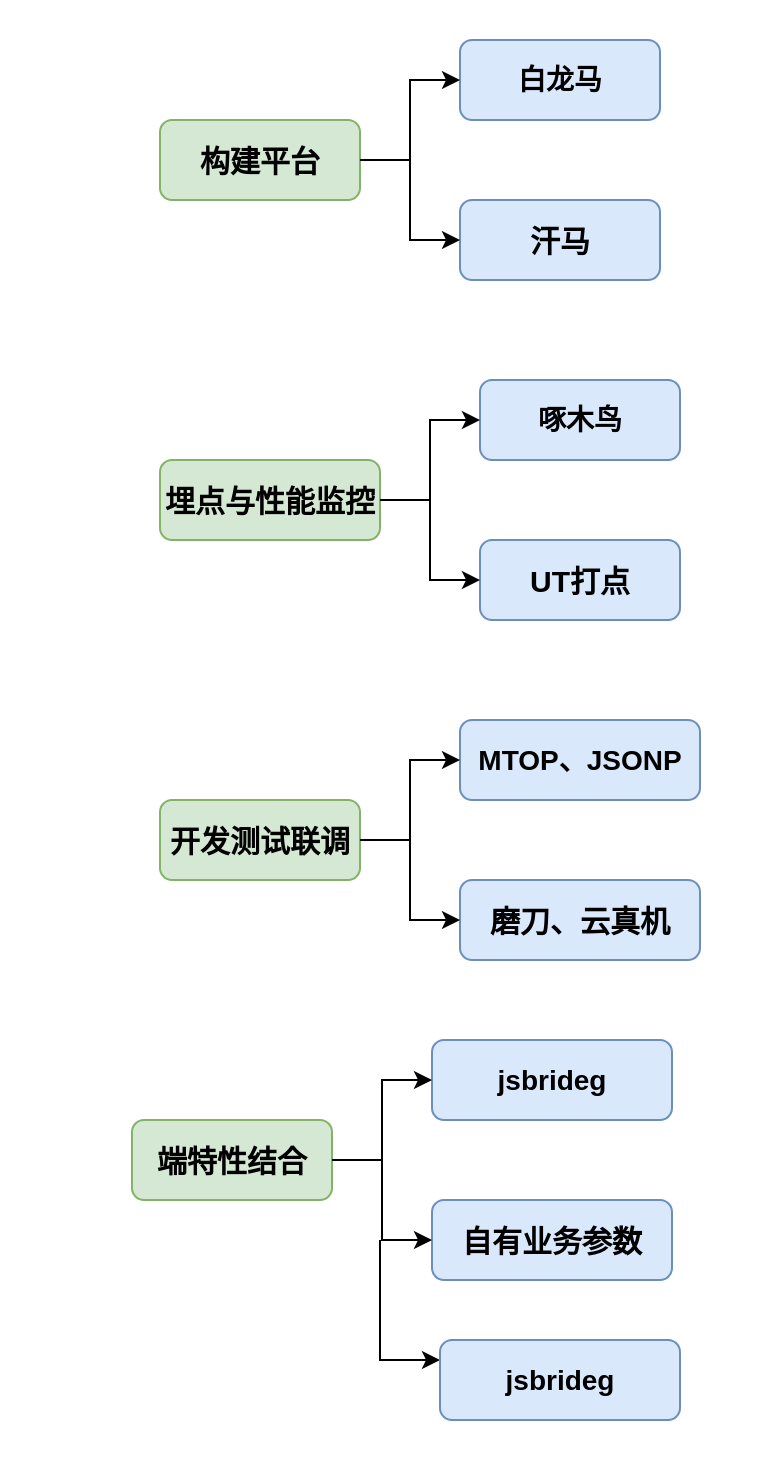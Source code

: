 <mxfile version="14.9.2" type="github">
  <diagram id="pkKQi9FEJYAD4dHUW7V3" name="第 1 页">
    <mxGraphModel dx="3784" dy="1996" grid="1" gridSize="10" guides="1" tooltips="1" connect="1" arrows="1" fold="1" page="1" pageScale="1" pageWidth="827" pageHeight="1169" math="0" shadow="0">
      <root>
        <mxCell id="0" />
        <mxCell id="1" parent="0" />
        <mxCell id="RMktE7Rr-LNngnw6Ia2G-20" value="" style="swimlane;startSize=20;horizontal=0;childLayout=treeLayout;horizontalTree=1;resizable=0;containerType=tree;swimlaneLine=0;strokeWidth=0;fillColor=none;strokeColor=none;" vertex="1" parent="1">
          <mxGeometry x="30" y="100" width="380" height="350" as="geometry" />
        </mxCell>
        <mxCell id="RMktE7Rr-LNngnw6Ia2G-21" value="&lt;font style=&quot;font-size: 15px;&quot;&gt;&lt;b style=&quot;font-size: 15px;&quot;&gt;构建平台&lt;/b&gt;&lt;/font&gt;" style="whiteSpace=wrap;html=1;fillColor=#d5e8d4;strokeColor=#82b366;rounded=1;shadow=0;sketch=0;glass=0;fontSize=15;" vertex="1" parent="RMktE7Rr-LNngnw6Ia2G-20">
          <mxGeometry x="80" y="60" width="100" height="40" as="geometry" />
        </mxCell>
        <mxCell id="RMktE7Rr-LNngnw6Ia2G-22" value="&lt;font style=&quot;font-size: 14px;&quot;&gt;&lt;b style=&quot;font-size: 14px;&quot;&gt;白龙马&lt;/b&gt;&lt;/font&gt;" style="whiteSpace=wrap;html=1;fillColor=#dae8fc;strokeColor=#6c8ebf;rounded=1;fontSize=14;" vertex="1" parent="RMktE7Rr-LNngnw6Ia2G-20">
          <mxGeometry x="230" y="20" width="100" height="40" as="geometry" />
        </mxCell>
        <mxCell id="RMktE7Rr-LNngnw6Ia2G-23" value="" style="edgeStyle=elbowEdgeStyle;elbow=horizontal;html=1;rounded=0;" edge="1" parent="RMktE7Rr-LNngnw6Ia2G-20" source="RMktE7Rr-LNngnw6Ia2G-21" target="RMktE7Rr-LNngnw6Ia2G-22">
          <mxGeometry relative="1" as="geometry" />
        </mxCell>
        <mxCell id="RMktE7Rr-LNngnw6Ia2G-24" value="&lt;font style=&quot;font-size: 15px;&quot;&gt;&lt;b style=&quot;font-size: 15px;&quot;&gt;汗马&lt;/b&gt;&lt;/font&gt;" style="whiteSpace=wrap;html=1;fillColor=#dae8fc;strokeColor=#6c8ebf;rounded=1;fontSize=15;" vertex="1" parent="RMktE7Rr-LNngnw6Ia2G-20">
          <mxGeometry x="230" y="100" width="100" height="40" as="geometry" />
        </mxCell>
        <mxCell id="RMktE7Rr-LNngnw6Ia2G-25" value="" style="edgeStyle=elbowEdgeStyle;elbow=horizontal;html=1;rounded=0;" edge="1" parent="RMktE7Rr-LNngnw6Ia2G-20" source="RMktE7Rr-LNngnw6Ia2G-21" target="RMktE7Rr-LNngnw6Ia2G-24">
          <mxGeometry relative="1" as="geometry" />
        </mxCell>
        <mxCell id="RMktE7Rr-LNngnw6Ia2G-38" value="" style="swimlane;startSize=20;horizontal=0;childLayout=treeLayout;horizontalTree=1;resizable=0;containerType=tree;swimlaneLine=0;strokeWidth=0;fillColor=none;strokeColor=none;" vertex="1" parent="RMktE7Rr-LNngnw6Ia2G-20">
          <mxGeometry x="40" y="170" width="320" height="160" as="geometry" />
        </mxCell>
        <mxCell id="RMktE7Rr-LNngnw6Ia2G-39" value="&lt;font style=&quot;font-size: 15px&quot;&gt;&lt;b style=&quot;font-size: 15px&quot;&gt;埋点与性能监控&lt;/b&gt;&lt;/font&gt;" style="whiteSpace=wrap;html=1;fillColor=#d5e8d4;strokeColor=#82b366;rounded=1;shadow=0;sketch=0;glass=0;fontSize=15;" vertex="1" parent="RMktE7Rr-LNngnw6Ia2G-38">
          <mxGeometry x="40" y="60" width="110" height="40" as="geometry" />
        </mxCell>
        <mxCell id="RMktE7Rr-LNngnw6Ia2G-40" value="&lt;font style=&quot;font-size: 14px&quot;&gt;&lt;b style=&quot;font-size: 14px&quot;&gt;啄木鸟&lt;/b&gt;&lt;/font&gt;" style="whiteSpace=wrap;html=1;fillColor=#dae8fc;strokeColor=#6c8ebf;rounded=1;fontSize=14;" vertex="1" parent="RMktE7Rr-LNngnw6Ia2G-38">
          <mxGeometry x="200" y="20" width="100" height="40" as="geometry" />
        </mxCell>
        <mxCell id="RMktE7Rr-LNngnw6Ia2G-41" value="" style="edgeStyle=elbowEdgeStyle;elbow=horizontal;html=1;rounded=0;" edge="1" parent="RMktE7Rr-LNngnw6Ia2G-38" source="RMktE7Rr-LNngnw6Ia2G-39" target="RMktE7Rr-LNngnw6Ia2G-40">
          <mxGeometry relative="1" as="geometry" />
        </mxCell>
        <mxCell id="RMktE7Rr-LNngnw6Ia2G-42" value="&lt;font style=&quot;font-size: 15px&quot;&gt;&lt;b style=&quot;font-size: 15px&quot;&gt;UT打点&lt;/b&gt;&lt;/font&gt;" style="whiteSpace=wrap;html=1;fillColor=#dae8fc;strokeColor=#6c8ebf;rounded=1;fontSize=15;" vertex="1" parent="RMktE7Rr-LNngnw6Ia2G-38">
          <mxGeometry x="200" y="100" width="100" height="40" as="geometry" />
        </mxCell>
        <mxCell id="RMktE7Rr-LNngnw6Ia2G-43" value="" style="edgeStyle=elbowEdgeStyle;elbow=horizontal;html=1;rounded=0;" edge="1" parent="RMktE7Rr-LNngnw6Ia2G-38" source="RMktE7Rr-LNngnw6Ia2G-39" target="RMktE7Rr-LNngnw6Ia2G-42">
          <mxGeometry relative="1" as="geometry" />
        </mxCell>
        <mxCell id="RMktE7Rr-LNngnw6Ia2G-44" value="" style="swimlane;startSize=20;horizontal=0;childLayout=treeLayout;horizontalTree=1;resizable=0;containerType=tree;swimlaneLine=0;strokeWidth=0;fillColor=none;strokeColor=none;" vertex="1" parent="1">
          <mxGeometry x="70" y="440" width="330" height="160" as="geometry" />
        </mxCell>
        <mxCell id="RMktE7Rr-LNngnw6Ia2G-45" value="&lt;font style=&quot;font-size: 15px&quot;&gt;&lt;b style=&quot;font-size: 15px&quot;&gt;开发测试联调&lt;/b&gt;&lt;/font&gt;" style="whiteSpace=wrap;html=1;fillColor=#d5e8d4;strokeColor=#82b366;rounded=1;shadow=0;sketch=0;glass=0;fontSize=15;" vertex="1" parent="RMktE7Rr-LNngnw6Ia2G-44">
          <mxGeometry x="40" y="60" width="100" height="40" as="geometry" />
        </mxCell>
        <mxCell id="RMktE7Rr-LNngnw6Ia2G-46" value="&lt;font style=&quot;font-size: 14px&quot;&gt;&lt;b style=&quot;font-size: 14px&quot;&gt;MTOP、JSONP&lt;/b&gt;&lt;/font&gt;" style="whiteSpace=wrap;html=1;fillColor=#dae8fc;strokeColor=#6c8ebf;rounded=1;fontSize=14;" vertex="1" parent="RMktE7Rr-LNngnw6Ia2G-44">
          <mxGeometry x="190" y="20" width="120" height="40" as="geometry" />
        </mxCell>
        <mxCell id="RMktE7Rr-LNngnw6Ia2G-47" value="" style="edgeStyle=elbowEdgeStyle;elbow=horizontal;html=1;rounded=0;" edge="1" parent="RMktE7Rr-LNngnw6Ia2G-44" source="RMktE7Rr-LNngnw6Ia2G-45" target="RMktE7Rr-LNngnw6Ia2G-46">
          <mxGeometry relative="1" as="geometry" />
        </mxCell>
        <mxCell id="RMktE7Rr-LNngnw6Ia2G-48" value="&lt;b&gt;磨刀、云真机&lt;/b&gt;" style="whiteSpace=wrap;html=1;fillColor=#dae8fc;strokeColor=#6c8ebf;rounded=1;fontSize=15;" vertex="1" parent="RMktE7Rr-LNngnw6Ia2G-44">
          <mxGeometry x="190" y="100" width="120" height="40" as="geometry" />
        </mxCell>
        <mxCell id="RMktE7Rr-LNngnw6Ia2G-49" value="" style="edgeStyle=elbowEdgeStyle;elbow=horizontal;html=1;rounded=0;" edge="1" parent="RMktE7Rr-LNngnw6Ia2G-44" source="RMktE7Rr-LNngnw6Ia2G-45" target="RMktE7Rr-LNngnw6Ia2G-48">
          <mxGeometry relative="1" as="geometry" />
        </mxCell>
        <mxCell id="RMktE7Rr-LNngnw6Ia2G-50" value="" style="swimlane;startSize=20;horizontal=0;childLayout=treeLayout;horizontalTree=1;resizable=0;containerType=tree;swimlaneLine=0;strokeWidth=0;fillColor=none;strokeColor=none;" vertex="1" parent="1">
          <mxGeometry x="56" y="600" width="334" height="230" as="geometry" />
        </mxCell>
        <mxCell id="RMktE7Rr-LNngnw6Ia2G-51" value="&lt;font style=&quot;font-size: 15px&quot;&gt;&lt;b style=&quot;font-size: 15px&quot;&gt;端特性结合&lt;/b&gt;&lt;/font&gt;" style="whiteSpace=wrap;html=1;fillColor=#d5e8d4;strokeColor=#82b366;rounded=1;shadow=0;sketch=0;glass=0;fontSize=15;" vertex="1" parent="RMktE7Rr-LNngnw6Ia2G-50">
          <mxGeometry x="40" y="60" width="100" height="40" as="geometry" />
        </mxCell>
        <mxCell id="RMktE7Rr-LNngnw6Ia2G-52" value="&lt;b&gt;jsbrideg&lt;/b&gt;" style="whiteSpace=wrap;html=1;fillColor=#dae8fc;strokeColor=#6c8ebf;rounded=1;fontSize=14;" vertex="1" parent="RMktE7Rr-LNngnw6Ia2G-50">
          <mxGeometry x="190" y="20" width="120" height="40" as="geometry" />
        </mxCell>
        <mxCell id="RMktE7Rr-LNngnw6Ia2G-53" value="" style="edgeStyle=elbowEdgeStyle;elbow=horizontal;html=1;rounded=0;" edge="1" parent="RMktE7Rr-LNngnw6Ia2G-50" source="RMktE7Rr-LNngnw6Ia2G-51" target="RMktE7Rr-LNngnw6Ia2G-52">
          <mxGeometry relative="1" as="geometry" />
        </mxCell>
        <mxCell id="RMktE7Rr-LNngnw6Ia2G-54" value="&lt;b&gt;自有业务参数&lt;/b&gt;" style="whiteSpace=wrap;html=1;fillColor=#dae8fc;strokeColor=#6c8ebf;rounded=1;fontSize=15;" vertex="1" parent="RMktE7Rr-LNngnw6Ia2G-50">
          <mxGeometry x="190" y="100" width="120" height="40" as="geometry" />
        </mxCell>
        <mxCell id="RMktE7Rr-LNngnw6Ia2G-55" value="" style="edgeStyle=elbowEdgeStyle;elbow=horizontal;html=1;rounded=0;" edge="1" parent="RMktE7Rr-LNngnw6Ia2G-50" source="RMktE7Rr-LNngnw6Ia2G-51" target="RMktE7Rr-LNngnw6Ia2G-54">
          <mxGeometry relative="1" as="geometry" />
        </mxCell>
        <mxCell id="RMktE7Rr-LNngnw6Ia2G-59" value="" style="edgeStyle=elbowEdgeStyle;elbow=horizontal;html=1;rounded=0;" edge="1" parent="RMktE7Rr-LNngnw6Ia2G-50">
          <mxGeometry relative="1" as="geometry">
            <mxPoint x="164" y="120" as="sourcePoint" />
            <mxPoint x="194" y="180" as="targetPoint" />
            <Array as="points">
              <mxPoint x="164" y="150" />
            </Array>
          </mxGeometry>
        </mxCell>
        <mxCell id="RMktE7Rr-LNngnw6Ia2G-58" value="&lt;b&gt;jsbrideg&lt;/b&gt;" style="whiteSpace=wrap;html=1;fillColor=#dae8fc;strokeColor=#6c8ebf;rounded=1;fontSize=14;" vertex="1" parent="RMktE7Rr-LNngnw6Ia2G-50">
          <mxGeometry x="194" y="170" width="120" height="40" as="geometry" />
        </mxCell>
      </root>
    </mxGraphModel>
  </diagram>
</mxfile>
